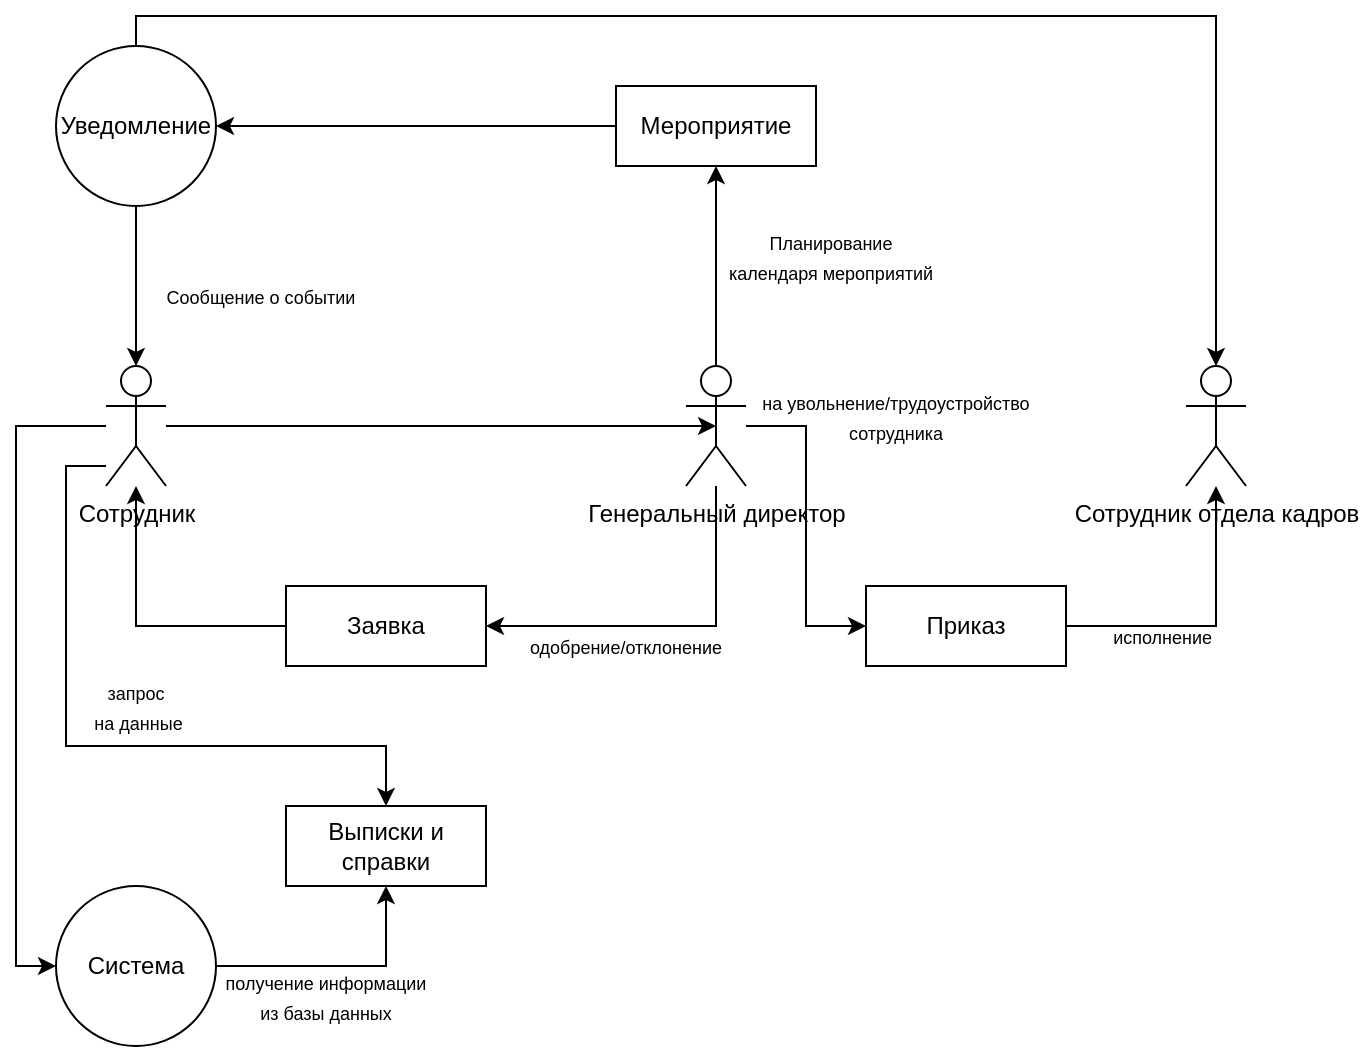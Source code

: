 <mxfile version="26.1.3">
  <diagram name="Страница — 1" id="g4ehttDwFs045DNKeAkx">
    <mxGraphModel dx="1013" dy="1000" grid="0" gridSize="10" guides="1" tooltips="1" connect="1" arrows="1" fold="1" page="0" pageScale="1" pageWidth="827" pageHeight="1169" math="0" shadow="0">
      <root>
        <mxCell id="0" />
        <mxCell id="1" parent="0" />
        <mxCell id="ZQb3ViR2ubWzik7ggNS_-13" style="edgeStyle=orthogonalEdgeStyle;rounded=0;orthogonalLoop=1;jettySize=auto;html=1;entryX=0;entryY=0.5;entryDx=0;entryDy=0;" edge="1" parent="1" source="ZQb3ViR2ubWzik7ggNS_-1" target="ZQb3ViR2ubWzik7ggNS_-10">
          <mxGeometry relative="1" as="geometry">
            <Array as="points">
              <mxPoint x="35" y="80" />
              <mxPoint x="35" y="350" />
            </Array>
          </mxGeometry>
        </mxCell>
        <mxCell id="ZQb3ViR2ubWzik7ggNS_-15" style="edgeStyle=orthogonalEdgeStyle;rounded=0;orthogonalLoop=1;jettySize=auto;html=1;entryX=0.5;entryY=0;entryDx=0;entryDy=0;" edge="1" parent="1" source="ZQb3ViR2ubWzik7ggNS_-1" target="ZQb3ViR2ubWzik7ggNS_-11">
          <mxGeometry relative="1" as="geometry">
            <Array as="points">
              <mxPoint x="60" y="100" />
              <mxPoint x="60" y="240" />
              <mxPoint x="220" y="240" />
            </Array>
          </mxGeometry>
        </mxCell>
        <mxCell id="ZQb3ViR2ubWzik7ggNS_-1" value="Сотрудник" style="shape=umlActor;verticalLabelPosition=bottom;verticalAlign=top;html=1;outlineConnect=0;" vertex="1" parent="1">
          <mxGeometry x="80" y="50" width="30" height="60" as="geometry" />
        </mxCell>
        <mxCell id="ZQb3ViR2ubWzik7ggNS_-6" style="edgeStyle=orthogonalEdgeStyle;rounded=0;orthogonalLoop=1;jettySize=auto;html=1;entryX=1;entryY=0.5;entryDx=0;entryDy=0;" edge="1" parent="1" source="ZQb3ViR2ubWzik7ggNS_-2" target="ZQb3ViR2ubWzik7ggNS_-4">
          <mxGeometry relative="1" as="geometry">
            <Array as="points">
              <mxPoint x="385" y="180" />
            </Array>
          </mxGeometry>
        </mxCell>
        <mxCell id="ZQb3ViR2ubWzik7ggNS_-23" style="edgeStyle=orthogonalEdgeStyle;rounded=0;orthogonalLoop=1;jettySize=auto;html=1;entryX=0;entryY=0.5;entryDx=0;entryDy=0;" edge="1" parent="1" source="ZQb3ViR2ubWzik7ggNS_-2" target="ZQb3ViR2ubWzik7ggNS_-21">
          <mxGeometry relative="1" as="geometry" />
        </mxCell>
        <mxCell id="ZQb3ViR2ubWzik7ggNS_-29" style="edgeStyle=orthogonalEdgeStyle;rounded=0;orthogonalLoop=1;jettySize=auto;html=1;entryX=0.5;entryY=1;entryDx=0;entryDy=0;" edge="1" parent="1" source="ZQb3ViR2ubWzik7ggNS_-2" target="ZQb3ViR2ubWzik7ggNS_-26">
          <mxGeometry relative="1" as="geometry" />
        </mxCell>
        <mxCell id="ZQb3ViR2ubWzik7ggNS_-2" value="Генеральный директор" style="shape=umlActor;verticalLabelPosition=bottom;verticalAlign=top;html=1;outlineConnect=0;" vertex="1" parent="1">
          <mxGeometry x="370" y="50" width="30" height="60" as="geometry" />
        </mxCell>
        <mxCell id="ZQb3ViR2ubWzik7ggNS_-3" value="Сотрудник отдела кадров" style="shape=umlActor;verticalLabelPosition=bottom;verticalAlign=top;html=1;outlineConnect=0;" vertex="1" parent="1">
          <mxGeometry x="620" y="50" width="30" height="60" as="geometry" />
        </mxCell>
        <mxCell id="ZQb3ViR2ubWzik7ggNS_-7" style="edgeStyle=orthogonalEdgeStyle;rounded=0;orthogonalLoop=1;jettySize=auto;html=1;" edge="1" parent="1" source="ZQb3ViR2ubWzik7ggNS_-4" target="ZQb3ViR2ubWzik7ggNS_-1">
          <mxGeometry relative="1" as="geometry" />
        </mxCell>
        <mxCell id="ZQb3ViR2ubWzik7ggNS_-4" value="Заявка" style="rounded=0;whiteSpace=wrap;html=1;" vertex="1" parent="1">
          <mxGeometry x="170" y="160" width="100" height="40" as="geometry" />
        </mxCell>
        <mxCell id="ZQb3ViR2ubWzik7ggNS_-5" style="edgeStyle=orthogonalEdgeStyle;rounded=0;orthogonalLoop=1;jettySize=auto;html=1;entryX=0.5;entryY=0.5;entryDx=0;entryDy=0;entryPerimeter=0;" edge="1" parent="1" source="ZQb3ViR2ubWzik7ggNS_-1" target="ZQb3ViR2ubWzik7ggNS_-2">
          <mxGeometry relative="1" as="geometry" />
        </mxCell>
        <mxCell id="ZQb3ViR2ubWzik7ggNS_-9" value="&lt;font style=&quot;font-size: 9px;&quot;&gt;одобрение/отклонение&lt;/font&gt;" style="text;html=1;align=center;verticalAlign=middle;whiteSpace=wrap;rounded=0;" vertex="1" parent="1">
          <mxGeometry x="280" y="180" width="120" height="20" as="geometry" />
        </mxCell>
        <mxCell id="ZQb3ViR2ubWzik7ggNS_-14" style="edgeStyle=orthogonalEdgeStyle;rounded=0;orthogonalLoop=1;jettySize=auto;html=1;exitX=1;exitY=0.5;exitDx=0;exitDy=0;entryX=0.5;entryY=1;entryDx=0;entryDy=0;" edge="1" parent="1" source="ZQb3ViR2ubWzik7ggNS_-10" target="ZQb3ViR2ubWzik7ggNS_-11">
          <mxGeometry relative="1" as="geometry" />
        </mxCell>
        <mxCell id="ZQb3ViR2ubWzik7ggNS_-10" value="Система" style="ellipse;whiteSpace=wrap;html=1;aspect=fixed;" vertex="1" parent="1">
          <mxGeometry x="55" y="310" width="80" height="80" as="geometry" />
        </mxCell>
        <mxCell id="ZQb3ViR2ubWzik7ggNS_-11" value="Выписки и справки" style="rounded=0;whiteSpace=wrap;html=1;" vertex="1" parent="1">
          <mxGeometry x="170" y="270" width="100" height="40" as="geometry" />
        </mxCell>
        <mxCell id="ZQb3ViR2ubWzik7ggNS_-16" value="&lt;font style=&quot;font-size: 9px;&quot;&gt;запрос&lt;/font&gt;&lt;div&gt;&lt;font style=&quot;font-size: 9px;&quot;&gt;&amp;nbsp;на данные&lt;/font&gt;&lt;/div&gt;" style="text;html=1;align=center;verticalAlign=middle;whiteSpace=wrap;rounded=0;" vertex="1" parent="1">
          <mxGeometry x="45" y="210" width="100" height="20" as="geometry" />
        </mxCell>
        <mxCell id="ZQb3ViR2ubWzik7ggNS_-18" value="&lt;font style=&quot;font-size: 9px;&quot;&gt;получение информации из базы данных&lt;/font&gt;" style="text;html=1;align=center;verticalAlign=middle;whiteSpace=wrap;rounded=0;" vertex="1" parent="1">
          <mxGeometry x="135" y="350" width="110" height="30" as="geometry" />
        </mxCell>
        <mxCell id="ZQb3ViR2ubWzik7ggNS_-22" style="edgeStyle=orthogonalEdgeStyle;rounded=0;orthogonalLoop=1;jettySize=auto;html=1;exitX=1;exitY=0.5;exitDx=0;exitDy=0;" edge="1" parent="1" source="ZQb3ViR2ubWzik7ggNS_-21" target="ZQb3ViR2ubWzik7ggNS_-3">
          <mxGeometry relative="1" as="geometry" />
        </mxCell>
        <mxCell id="ZQb3ViR2ubWzik7ggNS_-21" value="Приказ" style="rounded=0;whiteSpace=wrap;html=1;" vertex="1" parent="1">
          <mxGeometry x="460" y="160" width="100" height="40" as="geometry" />
        </mxCell>
        <mxCell id="ZQb3ViR2ubWzik7ggNS_-24" value="&lt;font style=&quot;font-size: 9px;&quot;&gt;на увольнение/трудоустройство сотрудника&lt;/font&gt;" style="text;html=1;align=center;verticalAlign=middle;whiteSpace=wrap;rounded=0;" vertex="1" parent="1">
          <mxGeometry x="400" y="60" width="150" height="30" as="geometry" />
        </mxCell>
        <mxCell id="ZQb3ViR2ubWzik7ggNS_-25" value="&lt;font style=&quot;font-size: 9px;&quot;&gt;исполнение&lt;/font&gt;&amp;nbsp;" style="text;html=1;align=center;verticalAlign=middle;whiteSpace=wrap;rounded=0;" vertex="1" parent="1">
          <mxGeometry x="580" y="170" width="60" height="30" as="geometry" />
        </mxCell>
        <mxCell id="ZQb3ViR2ubWzik7ggNS_-30" style="edgeStyle=orthogonalEdgeStyle;rounded=0;orthogonalLoop=1;jettySize=auto;html=1;" edge="1" parent="1" source="ZQb3ViR2ubWzik7ggNS_-26" target="ZQb3ViR2ubWzik7ggNS_-27">
          <mxGeometry relative="1" as="geometry" />
        </mxCell>
        <mxCell id="ZQb3ViR2ubWzik7ggNS_-26" value="Мероприятие" style="rounded=0;whiteSpace=wrap;html=1;" vertex="1" parent="1">
          <mxGeometry x="335" y="-90" width="100" height="40" as="geometry" />
        </mxCell>
        <mxCell id="ZQb3ViR2ubWzik7ggNS_-27" value="Уведомление" style="ellipse;whiteSpace=wrap;html=1;aspect=fixed;" vertex="1" parent="1">
          <mxGeometry x="55" y="-110" width="80" height="80" as="geometry" />
        </mxCell>
        <mxCell id="ZQb3ViR2ubWzik7ggNS_-28" value="&lt;font style=&quot;font-size: 9px;&quot;&gt;Планирование календаря мероприятий&lt;/font&gt;" style="text;html=1;align=center;verticalAlign=middle;whiteSpace=wrap;rounded=0;" vertex="1" parent="1">
          <mxGeometry x="390" y="-20" width="105" height="30" as="geometry" />
        </mxCell>
        <mxCell id="ZQb3ViR2ubWzik7ggNS_-31" style="edgeStyle=orthogonalEdgeStyle;rounded=0;orthogonalLoop=1;jettySize=auto;html=1;entryX=0.5;entryY=0;entryDx=0;entryDy=0;entryPerimeter=0;" edge="1" parent="1" source="ZQb3ViR2ubWzik7ggNS_-27" target="ZQb3ViR2ubWzik7ggNS_-1">
          <mxGeometry relative="1" as="geometry" />
        </mxCell>
        <mxCell id="ZQb3ViR2ubWzik7ggNS_-32" value="&lt;font style=&quot;font-size: 9px;&quot;&gt;Сообщение о событии&lt;/font&gt;" style="text;html=1;align=center;verticalAlign=middle;whiteSpace=wrap;rounded=0;" vertex="1" parent="1">
          <mxGeometry x="100" width="115" height="30" as="geometry" />
        </mxCell>
        <mxCell id="ZQb3ViR2ubWzik7ggNS_-33" style="edgeStyle=orthogonalEdgeStyle;rounded=0;orthogonalLoop=1;jettySize=auto;html=1;entryX=0.5;entryY=0;entryDx=0;entryDy=0;entryPerimeter=0;" edge="1" parent="1" source="ZQb3ViR2ubWzik7ggNS_-27" target="ZQb3ViR2ubWzik7ggNS_-3">
          <mxGeometry relative="1" as="geometry">
            <Array as="points">
              <mxPoint x="95" y="-125" />
              <mxPoint x="635" y="-125" />
            </Array>
          </mxGeometry>
        </mxCell>
      </root>
    </mxGraphModel>
  </diagram>
</mxfile>
